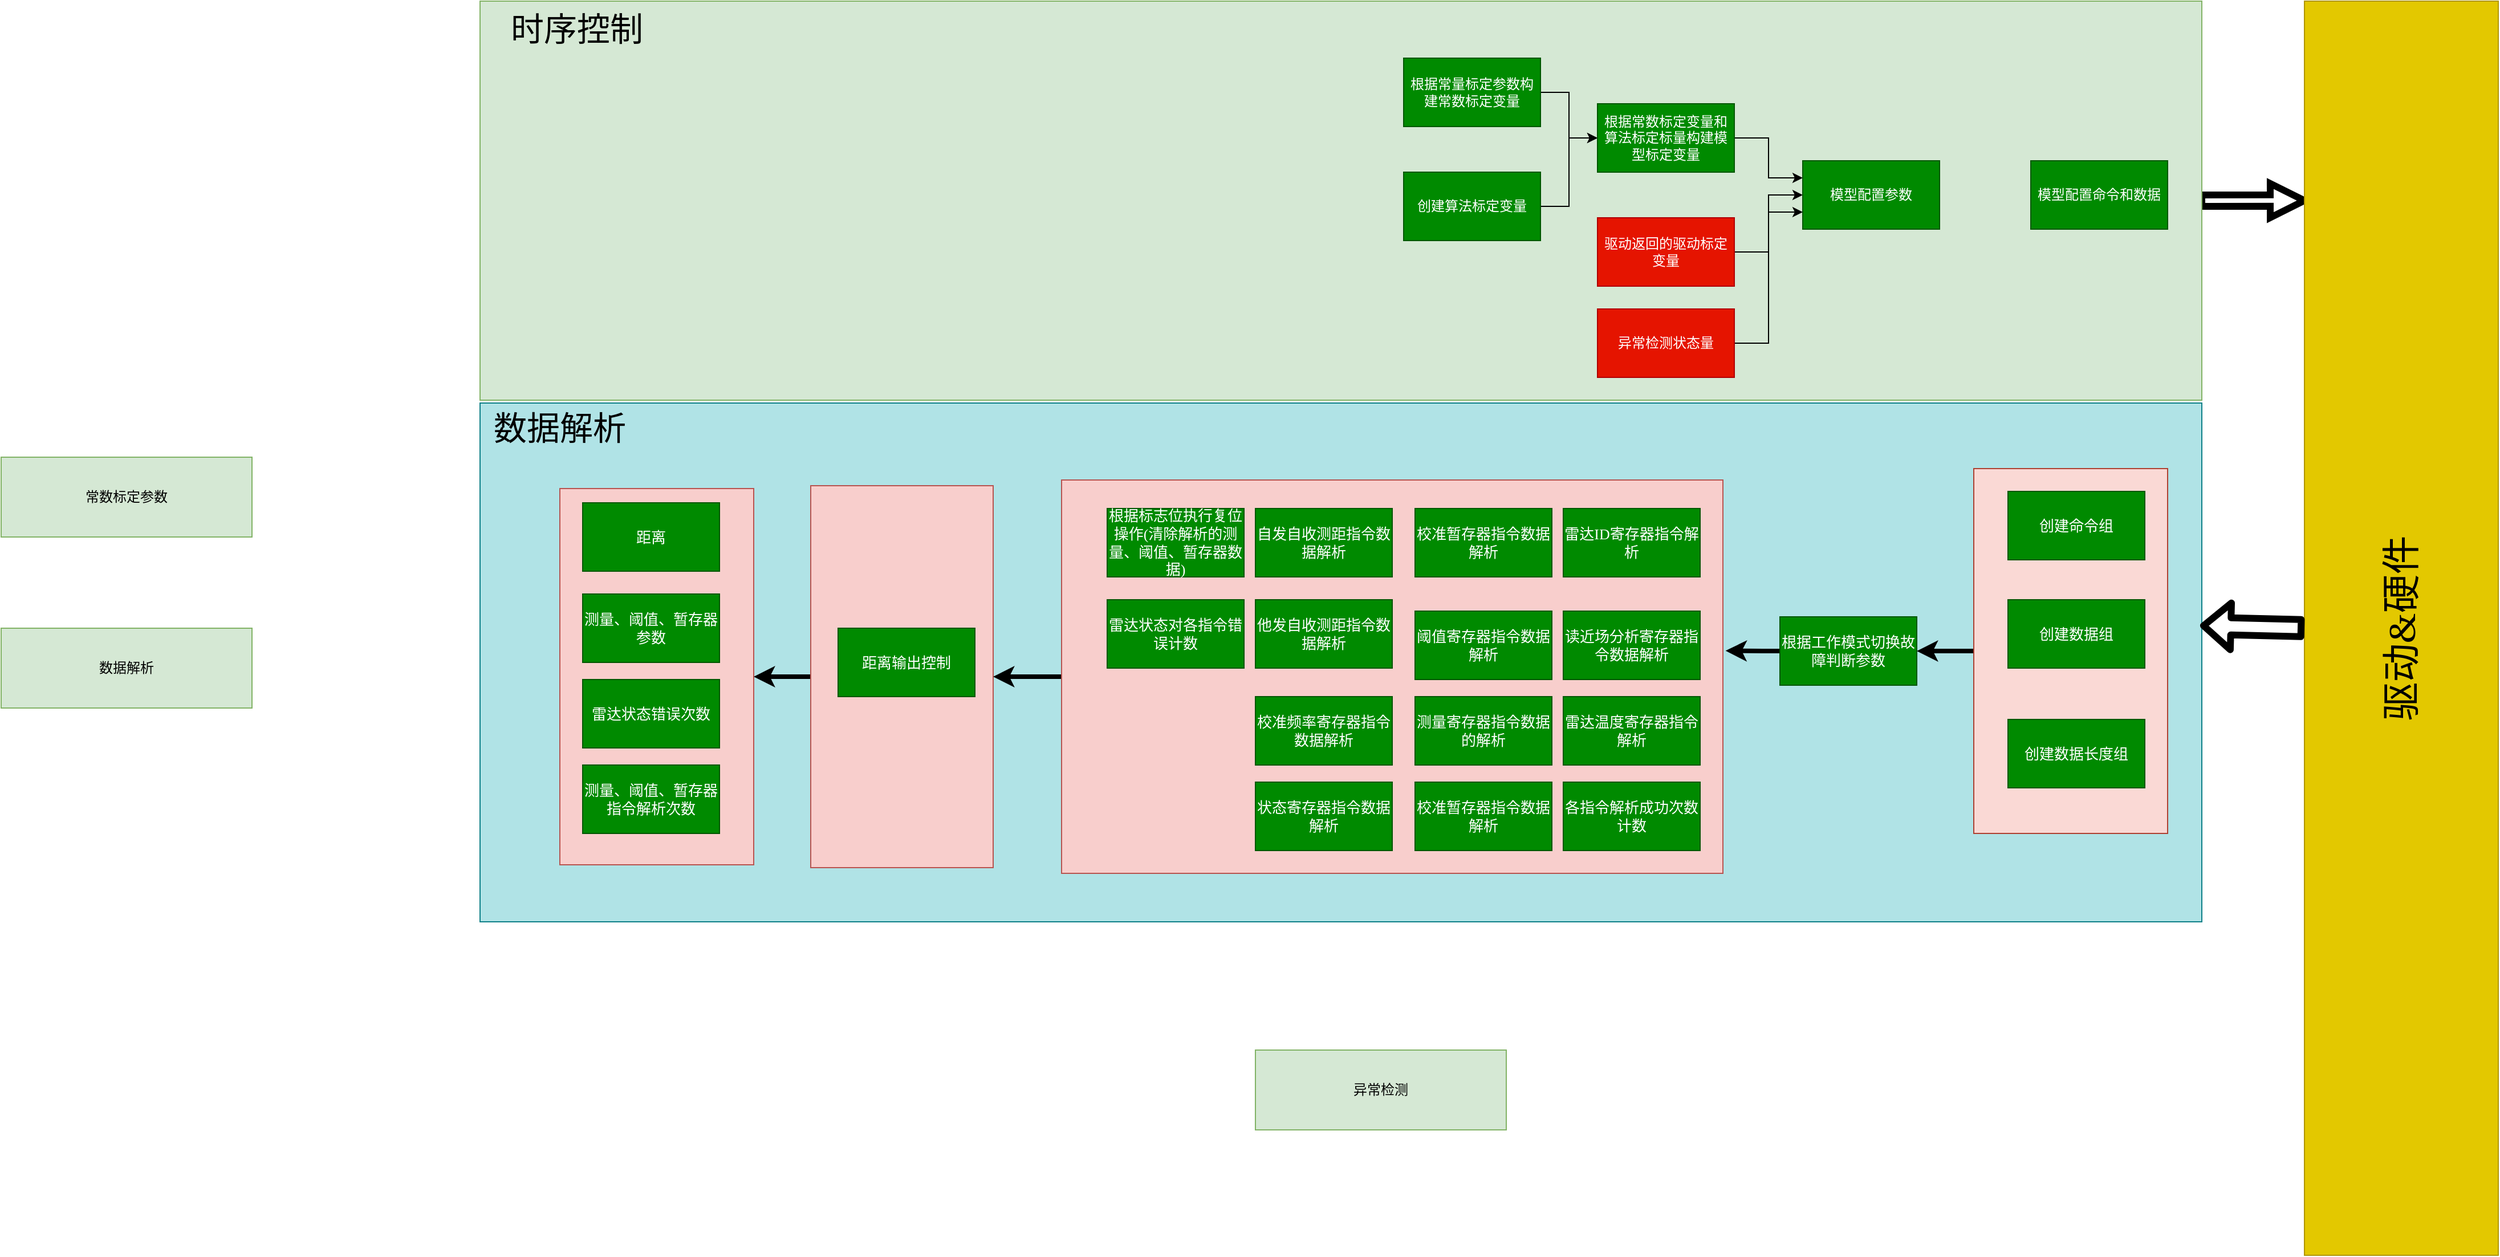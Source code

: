 <mxfile version="20.8.20" type="github">
  <diagram name="第 1 页" id="GNdxrq70I4Zjj6fFbSw7">
    <mxGraphModel dx="3643" dy="2529" grid="1" gridSize="10" guides="1" tooltips="1" connect="1" arrows="1" fold="1" page="1" pageScale="1" pageWidth="827" pageHeight="1169" math="0" shadow="0">
      <root>
        <mxCell id="0" />
        <mxCell id="1" parent="0" />
        <mxCell id="wWjRpoS9oS6jAllnNnww-62" value="" style="rounded=0;whiteSpace=wrap;html=1;fontFamily=Georgia;fontSize=13;fillColor=#b0e3e6;strokeColor=#0e8088;" vertex="1" parent="1">
          <mxGeometry x="-70" y="342.5" width="1510" height="455" as="geometry" />
        </mxCell>
        <mxCell id="wWjRpoS9oS6jAllnNnww-58" value="" style="rounded=0;whiteSpace=wrap;html=1;fontFamily=Georgia;fontSize=13;fillColor=#f8cecc;strokeColor=#b85450;" vertex="1" parent="1">
          <mxGeometry y="417.5" width="170" height="330" as="geometry" />
        </mxCell>
        <mxCell id="wWjRpoS9oS6jAllnNnww-61" style="edgeStyle=orthogonalEdgeStyle;rounded=1;orthogonalLoop=1;jettySize=auto;html=1;strokeWidth=4;fontFamily=Georgia;fontSize=13;" edge="1" parent="1" source="wWjRpoS9oS6jAllnNnww-52" target="wWjRpoS9oS6jAllnNnww-58">
          <mxGeometry relative="1" as="geometry" />
        </mxCell>
        <mxCell id="wWjRpoS9oS6jAllnNnww-52" value="" style="rounded=0;whiteSpace=wrap;html=1;fontFamily=Georgia;fontSize=13;fillColor=#f8cecc;strokeColor=#b85450;" vertex="1" parent="1">
          <mxGeometry x="220" y="415" width="160" height="335" as="geometry" />
        </mxCell>
        <mxCell id="wWjRpoS9oS6jAllnNnww-53" style="edgeStyle=orthogonalEdgeStyle;rounded=1;orthogonalLoop=1;jettySize=auto;html=1;strokeWidth=4;fontFamily=Georgia;fontSize=13;" edge="1" parent="1" source="wWjRpoS9oS6jAllnNnww-48" target="wWjRpoS9oS6jAllnNnww-52">
          <mxGeometry relative="1" as="geometry" />
        </mxCell>
        <mxCell id="wWjRpoS9oS6jAllnNnww-48" value="" style="rounded=0;whiteSpace=wrap;html=1;fontFamily=Georgia;fontSize=13;fillColor=#f8cecc;strokeColor=#b85450;" vertex="1" parent="1">
          <mxGeometry x="440" y="410" width="580" height="345" as="geometry" />
        </mxCell>
        <mxCell id="wWjRpoS9oS6jAllnNnww-47" style="edgeStyle=orthogonalEdgeStyle;rounded=1;orthogonalLoop=1;jettySize=auto;html=1;entryX=1;entryY=0.5;entryDx=0;entryDy=0;strokeWidth=4;fontFamily=Georgia;fontSize=13;" edge="1" parent="1" source="wWjRpoS9oS6jAllnNnww-43" target="wWjRpoS9oS6jAllnNnww-23">
          <mxGeometry relative="1" as="geometry" />
        </mxCell>
        <mxCell id="wWjRpoS9oS6jAllnNnww-64" style="edgeStyle=orthogonalEdgeStyle;rounded=1;orthogonalLoop=1;jettySize=auto;html=1;entryX=0;entryY=0.159;entryDx=0;entryDy=0;entryPerimeter=0;strokeWidth=6;fontFamily=Georgia;fontSize=29;shape=arrow;" edge="1" parent="1" source="wWjRpoS9oS6jAllnNnww-2" target="wWjRpoS9oS6jAllnNnww-15">
          <mxGeometry relative="1" as="geometry" />
        </mxCell>
        <mxCell id="wWjRpoS9oS6jAllnNnww-2" value="" style="rounded=0;whiteSpace=wrap;html=1;fillColor=#d5e8d4;strokeColor=#82b366;horizontal=1;" vertex="1" parent="1">
          <mxGeometry x="-70" y="-10" width="1510" height="350" as="geometry" />
        </mxCell>
        <mxCell id="wWjRpoS9oS6jAllnNnww-1" value="常数标定参数" style="rounded=0;whiteSpace=wrap;html=1;fillColor=#d5e8d4;strokeColor=#82b366;" vertex="1" parent="1">
          <mxGeometry x="-490" y="390" width="220" height="70" as="geometry" />
        </mxCell>
        <mxCell id="wWjRpoS9oS6jAllnNnww-3" value="数据解析" style="rounded=0;whiteSpace=wrap;html=1;fillColor=#d5e8d4;strokeColor=#82b366;" vertex="1" parent="1">
          <mxGeometry x="-490" y="540" width="220" height="70" as="geometry" />
        </mxCell>
        <mxCell id="wWjRpoS9oS6jAllnNnww-4" value="异常检测" style="rounded=0;whiteSpace=wrap;html=1;fillColor=#d5e8d4;strokeColor=#82b366;" vertex="1" parent="1">
          <mxGeometry x="610" y="910" width="220" height="70" as="geometry" />
        </mxCell>
        <mxCell id="wWjRpoS9oS6jAllnNnww-9" style="edgeStyle=orthogonalEdgeStyle;rounded=0;orthogonalLoop=1;jettySize=auto;html=1;entryX=0;entryY=0.5;entryDx=0;entryDy=0;" edge="1" parent="1" source="wWjRpoS9oS6jAllnNnww-6" target="wWjRpoS9oS6jAllnNnww-8">
          <mxGeometry relative="1" as="geometry" />
        </mxCell>
        <mxCell id="wWjRpoS9oS6jAllnNnww-6" value="根据常量标定参数构建常数标定变量" style="rounded=0;whiteSpace=wrap;html=1;fillColor=#008a00;strokeColor=#005700;fontColor=#ffffff;" vertex="1" parent="1">
          <mxGeometry x="740" y="40" width="120" height="60" as="geometry" />
        </mxCell>
        <mxCell id="wWjRpoS9oS6jAllnNnww-10" style="edgeStyle=orthogonalEdgeStyle;rounded=0;orthogonalLoop=1;jettySize=auto;html=1;entryX=0;entryY=0.5;entryDx=0;entryDy=0;" edge="1" parent="1" source="wWjRpoS9oS6jAllnNnww-7" target="wWjRpoS9oS6jAllnNnww-8">
          <mxGeometry relative="1" as="geometry" />
        </mxCell>
        <mxCell id="wWjRpoS9oS6jAllnNnww-7" value="创建算法标定变量" style="rounded=0;whiteSpace=wrap;html=1;fillColor=#008a00;fontColor=#ffffff;strokeColor=#005700;" vertex="1" parent="1">
          <mxGeometry x="740" y="140" width="120" height="60" as="geometry" />
        </mxCell>
        <mxCell id="wWjRpoS9oS6jAllnNnww-16" style="edgeStyle=orthogonalEdgeStyle;rounded=0;orthogonalLoop=1;jettySize=auto;html=1;entryX=0;entryY=0.25;entryDx=0;entryDy=0;fontFamily=Georgia;fontSize=34;" edge="1" parent="1" source="wWjRpoS9oS6jAllnNnww-8" target="wWjRpoS9oS6jAllnNnww-12">
          <mxGeometry relative="1" as="geometry" />
        </mxCell>
        <mxCell id="wWjRpoS9oS6jAllnNnww-8" value="根据常数标定变量和算法标定标量构建模型标定变量" style="rounded=0;whiteSpace=wrap;html=1;fillColor=#008a00;fontColor=#ffffff;strokeColor=#005700;" vertex="1" parent="1">
          <mxGeometry x="910" y="80" width="120" height="60" as="geometry" />
        </mxCell>
        <mxCell id="wWjRpoS9oS6jAllnNnww-17" style="edgeStyle=orthogonalEdgeStyle;rounded=0;orthogonalLoop=1;jettySize=auto;html=1;entryX=0;entryY=0.5;entryDx=0;entryDy=0;fontFamily=Georgia;fontSize=34;" edge="1" parent="1" source="wWjRpoS9oS6jAllnNnww-11" target="wWjRpoS9oS6jAllnNnww-12">
          <mxGeometry relative="1" as="geometry" />
        </mxCell>
        <mxCell id="wWjRpoS9oS6jAllnNnww-11" value="驱动返回的驱动标定变量" style="rounded=0;whiteSpace=wrap;html=1;fillColor=#e51400;fontColor=#ffffff;strokeColor=#B20000;" vertex="1" parent="1">
          <mxGeometry x="910" y="180" width="120" height="60" as="geometry" />
        </mxCell>
        <mxCell id="wWjRpoS9oS6jAllnNnww-12" value="模型配置参数" style="rounded=0;whiteSpace=wrap;html=1;fillColor=#008a00;fontColor=#ffffff;strokeColor=#005700;" vertex="1" parent="1">
          <mxGeometry x="1090" y="130" width="120" height="60" as="geometry" />
        </mxCell>
        <mxCell id="wWjRpoS9oS6jAllnNnww-18" style="edgeStyle=orthogonalEdgeStyle;rounded=0;orthogonalLoop=1;jettySize=auto;html=1;entryX=0;entryY=0.75;entryDx=0;entryDy=0;fontFamily=Georgia;fontSize=34;" edge="1" parent="1" source="wWjRpoS9oS6jAllnNnww-13" target="wWjRpoS9oS6jAllnNnww-12">
          <mxGeometry relative="1" as="geometry" />
        </mxCell>
        <mxCell id="wWjRpoS9oS6jAllnNnww-13" value="异常检测状态量" style="rounded=0;whiteSpace=wrap;html=1;fillColor=#e51400;fontColor=#ffffff;strokeColor=#B20000;" vertex="1" parent="1">
          <mxGeometry x="910" y="260" width="120" height="60" as="geometry" />
        </mxCell>
        <mxCell id="wWjRpoS9oS6jAllnNnww-14" value="模型配置命令和数据" style="rounded=0;whiteSpace=wrap;html=1;fillColor=#008a00;fontColor=#ffffff;strokeColor=#005700;" vertex="1" parent="1">
          <mxGeometry x="1290" y="130" width="120" height="60" as="geometry" />
        </mxCell>
        <mxCell id="wWjRpoS9oS6jAllnNnww-15" value="&lt;font face=&quot;Georgia&quot;&gt;驱动&amp;amp;硬件&lt;/font&gt;" style="rounded=0;whiteSpace=wrap;html=1;fillColor=#e3c800;fontColor=#000000;strokeColor=#B09500;fontSize=34;horizontal=0;" vertex="1" parent="1">
          <mxGeometry x="1530" y="-10" width="170" height="1100" as="geometry" />
        </mxCell>
        <mxCell id="wWjRpoS9oS6jAllnNnww-19" value="时序控制" style="text;html=1;strokeColor=none;fillColor=none;align=center;verticalAlign=middle;whiteSpace=wrap;rounded=0;fontSize=29;fontFamily=Georgia;" vertex="1" parent="1">
          <mxGeometry x="-70" width="170" height="30" as="geometry" />
        </mxCell>
        <mxCell id="wWjRpoS9oS6jAllnNnww-22" value="距离输出控制" style="rounded=0;whiteSpace=wrap;html=1;fontFamily=Georgia;fontSize=13;fillColor=#008a00;fontColor=#ffffff;strokeColor=#005700;" vertex="1" parent="1">
          <mxGeometry x="244" y="540" width="120" height="60" as="geometry" />
        </mxCell>
        <mxCell id="wWjRpoS9oS6jAllnNnww-49" style="edgeStyle=orthogonalEdgeStyle;rounded=1;orthogonalLoop=1;jettySize=auto;html=1;entryX=1.004;entryY=0.434;entryDx=0;entryDy=0;entryPerimeter=0;strokeWidth=4;fontFamily=Georgia;fontSize=13;" edge="1" parent="1" source="wWjRpoS9oS6jAllnNnww-23" target="wWjRpoS9oS6jAllnNnww-48">
          <mxGeometry relative="1" as="geometry" />
        </mxCell>
        <mxCell id="wWjRpoS9oS6jAllnNnww-23" value="根据工作模式切换故障判断参数" style="rounded=0;whiteSpace=wrap;html=1;fontFamily=Georgia;fontSize=13;fillColor=#008a00;fontColor=#ffffff;strokeColor=#005700;" vertex="1" parent="1">
          <mxGeometry x="1070" y="530" width="120" height="60" as="geometry" />
        </mxCell>
        <mxCell id="wWjRpoS9oS6jAllnNnww-38" value="雷达状态对各指令错误计数" style="rounded=0;whiteSpace=wrap;html=1;fontFamily=Georgia;fontSize=13;fillColor=#008a00;fontColor=#ffffff;strokeColor=#005700;" vertex="1" parent="1">
          <mxGeometry x="480" y="515" width="120" height="60" as="geometry" />
        </mxCell>
        <mxCell id="wWjRpoS9oS6jAllnNnww-39" value="根据标志位执行复位操作(清除解析的测量、阈值、暂存器数据)" style="rounded=0;whiteSpace=wrap;html=1;fontFamily=Georgia;fontSize=13;fillColor=#008a00;fontColor=#ffffff;strokeColor=#005700;" vertex="1" parent="1">
          <mxGeometry x="480" y="435" width="120" height="60" as="geometry" />
        </mxCell>
        <mxCell id="wWjRpoS9oS6jAllnNnww-51" value="" style="group" vertex="1" connectable="0" parent="1">
          <mxGeometry x="1240" y="400" width="170" height="320" as="geometry" />
        </mxCell>
        <mxCell id="wWjRpoS9oS6jAllnNnww-43" value="" style="rounded=0;whiteSpace=wrap;html=1;fontFamily=Georgia;fontSize=13;fillColor=#fad9d5;strokeColor=#ae4132;" vertex="1" parent="wWjRpoS9oS6jAllnNnww-51">
          <mxGeometry width="170" height="320" as="geometry" />
        </mxCell>
        <mxCell id="wWjRpoS9oS6jAllnNnww-40" value="创建命令组" style="rounded=0;whiteSpace=wrap;html=1;fontFamily=Georgia;fontSize=13;fillColor=#008a00;strokeColor=#005700;fontColor=#ffffff;" vertex="1" parent="wWjRpoS9oS6jAllnNnww-51">
          <mxGeometry x="30" y="20" width="120" height="60" as="geometry" />
        </mxCell>
        <mxCell id="wWjRpoS9oS6jAllnNnww-41" value="创建数据组" style="rounded=0;whiteSpace=wrap;html=1;fontFamily=Georgia;fontSize=13;fillColor=#008a00;fontColor=#ffffff;strokeColor=#005700;" vertex="1" parent="wWjRpoS9oS6jAllnNnww-51">
          <mxGeometry x="30" y="115" width="120" height="60" as="geometry" />
        </mxCell>
        <mxCell id="wWjRpoS9oS6jAllnNnww-42" value="创建数据长度组" style="rounded=0;whiteSpace=wrap;html=1;fontFamily=Georgia;fontSize=13;fillColor=#008a00;fontColor=#ffffff;strokeColor=#005700;" vertex="1" parent="wWjRpoS9oS6jAllnNnww-51">
          <mxGeometry x="30" y="220" width="120" height="60" as="geometry" />
        </mxCell>
        <mxCell id="wWjRpoS9oS6jAllnNnww-24" value="自发自收测距指令数据解析" style="rounded=0;whiteSpace=wrap;html=1;fontFamily=Georgia;fontSize=13;fillColor=#008a00;fontColor=#ffffff;strokeColor=#005700;" vertex="1" parent="1">
          <mxGeometry x="610" y="435" width="120" height="60" as="geometry" />
        </mxCell>
        <mxCell id="wWjRpoS9oS6jAllnNnww-27" value="他发自收测距指令数据解析" style="rounded=0;whiteSpace=wrap;html=1;fontFamily=Georgia;fontSize=13;fillColor=#008a00;fontColor=#ffffff;strokeColor=#005700;" vertex="1" parent="1">
          <mxGeometry x="610" y="515" width="120" height="60" as="geometry" />
        </mxCell>
        <mxCell id="wWjRpoS9oS6jAllnNnww-28" value="阈值寄存器指令数据解析" style="rounded=0;whiteSpace=wrap;html=1;fontFamily=Georgia;fontSize=13;fillColor=#008a00;fontColor=#ffffff;strokeColor=#005700;" vertex="1" parent="1">
          <mxGeometry x="750" y="525" width="120" height="60" as="geometry" />
        </mxCell>
        <mxCell id="wWjRpoS9oS6jAllnNnww-29" value="测量寄存器指令数据的解析" style="rounded=0;whiteSpace=wrap;html=1;fontFamily=Georgia;fontSize=13;fillColor=#008a00;fontColor=#ffffff;strokeColor=#005700;" vertex="1" parent="1">
          <mxGeometry x="750" y="600" width="120" height="60" as="geometry" />
        </mxCell>
        <mxCell id="wWjRpoS9oS6jAllnNnww-30" value="校准暂存器指令数据解析" style="rounded=0;whiteSpace=wrap;html=1;fontFamily=Georgia;fontSize=13;fillColor=#008a00;fontColor=#ffffff;strokeColor=#005700;" vertex="1" parent="1">
          <mxGeometry x="750" y="435" width="120" height="60" as="geometry" />
        </mxCell>
        <mxCell id="wWjRpoS9oS6jAllnNnww-31" value="校准频率寄存器指令数据解析" style="rounded=0;whiteSpace=wrap;html=1;fontFamily=Georgia;fontSize=13;fillColor=#008a00;fontColor=#ffffff;strokeColor=#005700;" vertex="1" parent="1">
          <mxGeometry x="610" y="600" width="120" height="60" as="geometry" />
        </mxCell>
        <mxCell id="wWjRpoS9oS6jAllnNnww-32" value="雷达温度寄存器指令解析" style="rounded=0;whiteSpace=wrap;html=1;fontFamily=Georgia;fontSize=13;fillColor=#008a00;fontColor=#ffffff;strokeColor=#005700;" vertex="1" parent="1">
          <mxGeometry x="880" y="600" width="120" height="60" as="geometry" />
        </mxCell>
        <mxCell id="wWjRpoS9oS6jAllnNnww-33" value="校准暂存器指令数据解析" style="rounded=0;whiteSpace=wrap;html=1;fontFamily=Georgia;fontSize=13;fillColor=#008a00;fontColor=#ffffff;strokeColor=#005700;" vertex="1" parent="1">
          <mxGeometry x="750" y="675" width="120" height="60" as="geometry" />
        </mxCell>
        <mxCell id="wWjRpoS9oS6jAllnNnww-34" value="状态寄存器指令数据解析" style="rounded=0;whiteSpace=wrap;html=1;fontFamily=Georgia;fontSize=13;fillColor=#008a00;fontColor=#ffffff;strokeColor=#005700;" vertex="1" parent="1">
          <mxGeometry x="610" y="675" width="120" height="60" as="geometry" />
        </mxCell>
        <mxCell id="wWjRpoS9oS6jAllnNnww-35" value="雷达ID寄存器指令解析" style="rounded=0;whiteSpace=wrap;html=1;fontFamily=Georgia;fontSize=13;fillColor=#008a00;fontColor=#ffffff;strokeColor=#005700;" vertex="1" parent="1">
          <mxGeometry x="880" y="435" width="120" height="60" as="geometry" />
        </mxCell>
        <mxCell id="wWjRpoS9oS6jAllnNnww-36" value="读近场分析寄存器指令数据解析" style="rounded=0;whiteSpace=wrap;html=1;fontFamily=Georgia;fontSize=13;fillColor=#008a00;fontColor=#ffffff;strokeColor=#005700;" vertex="1" parent="1">
          <mxGeometry x="880" y="525" width="120" height="60" as="geometry" />
        </mxCell>
        <mxCell id="wWjRpoS9oS6jAllnNnww-37" value="各指令解析成功次数计数" style="rounded=0;whiteSpace=wrap;html=1;fontFamily=Georgia;fontSize=13;fillColor=#008a00;fontColor=#ffffff;strokeColor=#005700;" vertex="1" parent="1">
          <mxGeometry x="880" y="675" width="120" height="60" as="geometry" />
        </mxCell>
        <mxCell id="wWjRpoS9oS6jAllnNnww-54" value="距离" style="rounded=0;whiteSpace=wrap;html=1;fontFamily=Georgia;fontSize=13;fillColor=#008a00;fontColor=#ffffff;strokeColor=#005700;" vertex="1" parent="1">
          <mxGeometry x="20" y="430" width="120" height="60" as="geometry" />
        </mxCell>
        <mxCell id="wWjRpoS9oS6jAllnNnww-55" value="测量、阈值、暂存器参数" style="rounded=0;whiteSpace=wrap;html=1;fontFamily=Georgia;fontSize=13;fillColor=#008a00;fontColor=#ffffff;strokeColor=#005700;" vertex="1" parent="1">
          <mxGeometry x="20" y="510" width="120" height="60" as="geometry" />
        </mxCell>
        <mxCell id="wWjRpoS9oS6jAllnNnww-56" value="雷达状态错误次数" style="rounded=0;whiteSpace=wrap;html=1;fontFamily=Georgia;fontSize=13;fillColor=#008a00;fontColor=#ffffff;strokeColor=#005700;" vertex="1" parent="1">
          <mxGeometry x="20" y="585" width="120" height="60" as="geometry" />
        </mxCell>
        <mxCell id="wWjRpoS9oS6jAllnNnww-57" value="测量、阈值、暂存器指令解析次数" style="rounded=0;whiteSpace=wrap;html=1;fontFamily=Georgia;fontSize=13;fillColor=#008a00;fontColor=#ffffff;strokeColor=#005700;" vertex="1" parent="1">
          <mxGeometry x="20" y="660" width="120" height="60" as="geometry" />
        </mxCell>
        <mxCell id="wWjRpoS9oS6jAllnNnww-59" style="edgeStyle=orthogonalEdgeStyle;rounded=1;orthogonalLoop=1;jettySize=auto;html=1;exitX=0.5;exitY=1;exitDx=0;exitDy=0;strokeWidth=4;fontFamily=Georgia;fontSize=13;" edge="1" parent="1" source="wWjRpoS9oS6jAllnNnww-56" target="wWjRpoS9oS6jAllnNnww-56">
          <mxGeometry relative="1" as="geometry" />
        </mxCell>
        <mxCell id="wWjRpoS9oS6jAllnNnww-63" value="&lt;font style=&quot;font-size: 22px;&quot;&gt;&lt;font style=&quot;font-size: 22px;&quot;&gt;&lt;font style=&quot;font-size: 22px;&quot;&gt;&lt;font style=&quot;font-size: 22px;&quot;&gt;&lt;font style=&quot;font-size: 22px;&quot;&gt;&lt;font style=&quot;font-size: 22px;&quot;&gt;&lt;font style=&quot;font-size: 22px;&quot;&gt;&lt;font style=&quot;font-size: 22px;&quot;&gt;&lt;font style=&quot;font-size: 23px;&quot;&gt;&lt;font style=&quot;font-size: 24px;&quot;&gt;&lt;font style=&quot;font-size: 25px;&quot;&gt;&lt;font style=&quot;font-size: 26px;&quot;&gt;&lt;font style=&quot;font-size: 27px;&quot;&gt;&lt;font style=&quot;font-size: 28px;&quot;&gt;&lt;font style=&quot;font-size: 29px;&quot;&gt;数据解析&lt;/font&gt;&lt;/font&gt;&lt;/font&gt;&lt;/font&gt;&lt;/font&gt;&lt;/font&gt;&lt;/font&gt;&lt;/font&gt;&lt;/font&gt;&lt;/font&gt;&lt;/font&gt;&lt;/font&gt;&lt;/font&gt;&lt;/font&gt;&lt;/font&gt;" style="text;html=1;strokeColor=none;fillColor=none;align=center;verticalAlign=middle;whiteSpace=wrap;rounded=0;fontSize=13;fontFamily=Georgia;" vertex="1" parent="1">
          <mxGeometry x="-60" y="350" width="120" height="30" as="geometry" />
        </mxCell>
        <mxCell id="wWjRpoS9oS6jAllnNnww-65" value="" style="shape=flexArrow;endArrow=classic;html=1;rounded=1;strokeWidth=6;fontFamily=Georgia;fontSize=29;exitX=0;exitY=0.5;exitDx=0;exitDy=0;entryX=0.999;entryY=0.429;entryDx=0;entryDy=0;entryPerimeter=0;" edge="1" parent="1" source="wWjRpoS9oS6jAllnNnww-15" target="wWjRpoS9oS6jAllnNnww-62">
          <mxGeometry width="50" height="50" relative="1" as="geometry">
            <mxPoint x="1480" y="570" as="sourcePoint" />
            <mxPoint x="1450" y="540" as="targetPoint" />
          </mxGeometry>
        </mxCell>
      </root>
    </mxGraphModel>
  </diagram>
</mxfile>
